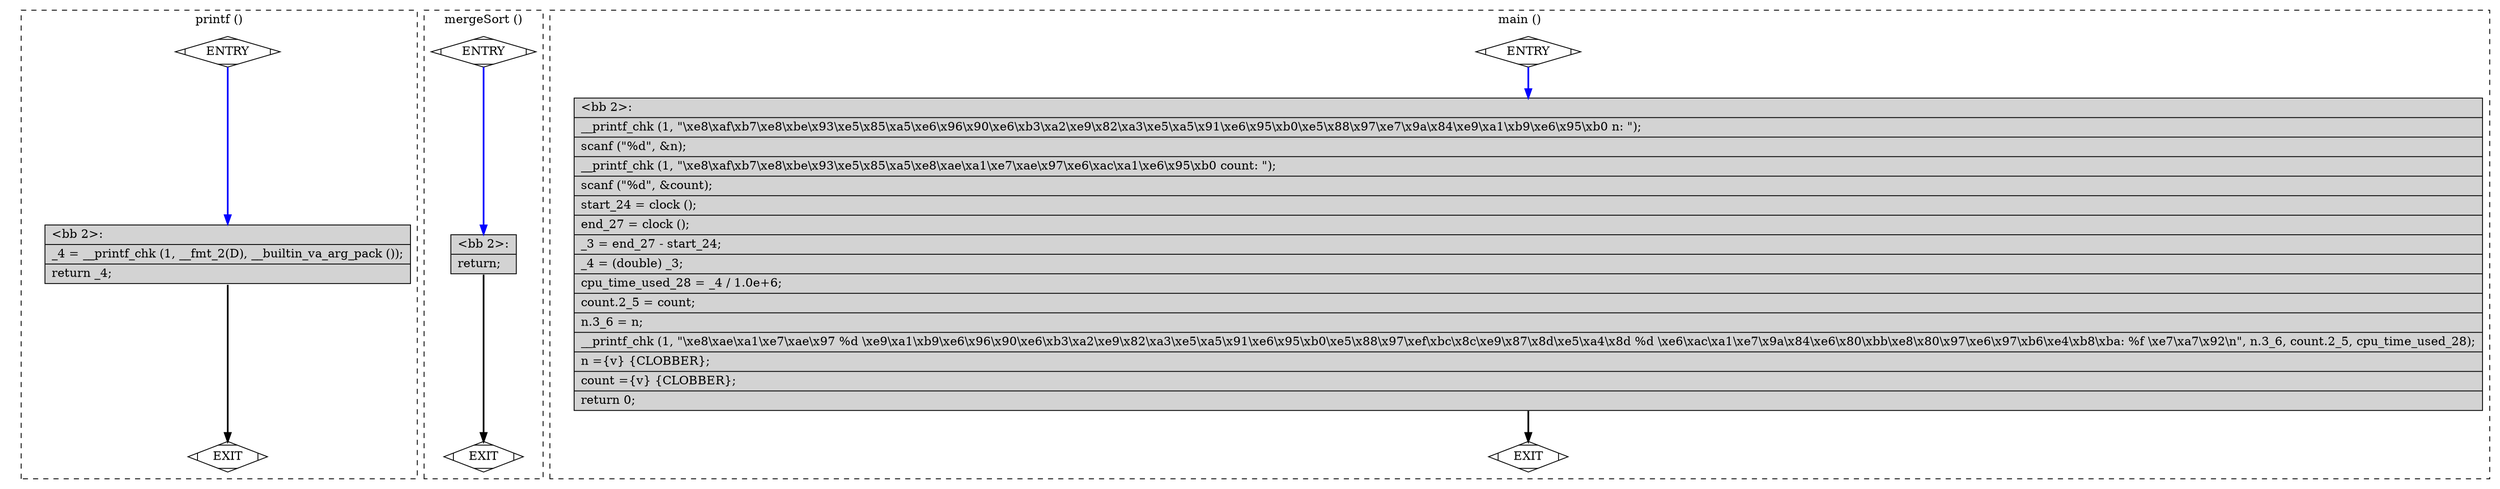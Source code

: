 digraph "main.c.040t.tailr1" {
overlap=false;
subgraph "cluster_printf" {
	style="dashed";
	color="black";
	label="printf ()";
	fn_15_basic_block_0 [shape=Mdiamond,style=filled,fillcolor=white,label="ENTRY"];

	fn_15_basic_block_1 [shape=Mdiamond,style=filled,fillcolor=white,label="EXIT"];

	fn_15_basic_block_2 [shape=record,style=filled,fillcolor=lightgrey,label="{\<bb\ 2\>:\l\
|_4\ =\ __printf_chk\ (1,\ __fmt_2(D),\ __builtin_va_arg_pack\ ());\l\
|return\ _4;\l\
}"];

	fn_15_basic_block_0:s -> fn_15_basic_block_2:n [style="solid,bold",color=blue,weight=100,constraint=true];
	fn_15_basic_block_2:s -> fn_15_basic_block_1:n [style="solid,bold",color=black,weight=10,constraint=true];
	fn_15_basic_block_0:s -> fn_15_basic_block_1:n [style="invis",constraint=true];
}
subgraph "cluster_mergeSort" {
	style="dashed";
	color="black";
	label="mergeSort ()";
	fn_23_basic_block_0 [shape=Mdiamond,style=filled,fillcolor=white,label="ENTRY"];

	fn_23_basic_block_1 [shape=Mdiamond,style=filled,fillcolor=white,label="EXIT"];

	fn_23_basic_block_2 [shape=record,style=filled,fillcolor=lightgrey,label="{\<bb\ 2\>:\l\
|return;\l\
}"];

	fn_23_basic_block_0:s -> fn_23_basic_block_2:n [style="solid,bold",color=blue,weight=100,constraint=true];
	fn_23_basic_block_2:s -> fn_23_basic_block_1:n [style="solid,bold",color=black,weight=10,constraint=true];
	fn_23_basic_block_0:s -> fn_23_basic_block_1:n [style="invis",constraint=true];
}
subgraph "cluster_main" {
	style="dashed";
	color="black";
	label="main ()";
	fn_24_basic_block_0 [shape=Mdiamond,style=filled,fillcolor=white,label="ENTRY"];

	fn_24_basic_block_1 [shape=Mdiamond,style=filled,fillcolor=white,label="EXIT"];

	fn_24_basic_block_2 [shape=record,style=filled,fillcolor=lightgrey,label="{\<bb\ 2\>:\l\
|__printf_chk\ (1,\ \"\\xe8\\xaf\\xb7\\xe8\\xbe\\x93\\xe5\\x85\\xa5\\xe6\\x96\\x90\\xe6\\xb3\\xa2\\xe9\\x82\\xa3\\xe5\\xa5\\x91\\xe6\\x95\\xb0\\xe5\\x88\\x97\\xe7\\x9a\\x84\\xe9\\xa1\\xb9\\xe6\\x95\\xb0\ n:\ \");\l\
|scanf\ (\"%d\",\ &n);\l\
|__printf_chk\ (1,\ \"\\xe8\\xaf\\xb7\\xe8\\xbe\\x93\\xe5\\x85\\xa5\\xe8\\xae\\xa1\\xe7\\xae\\x97\\xe6\\xac\\xa1\\xe6\\x95\\xb0\ count:\ \");\l\
|scanf\ (\"%d\",\ &count);\l\
|start_24\ =\ clock\ ();\l\
|end_27\ =\ clock\ ();\l\
|_3\ =\ end_27\ -\ start_24;\l\
|_4\ =\ (double)\ _3;\l\
|cpu_time_used_28\ =\ _4\ /\ 1.0e+6;\l\
|count.2_5\ =\ count;\l\
|n.3_6\ =\ n;\l\
|__printf_chk\ (1,\ \"\\xe8\\xae\\xa1\\xe7\\xae\\x97\ %d\ \\xe9\\xa1\\xb9\\xe6\\x96\\x90\\xe6\\xb3\\xa2\\xe9\\x82\\xa3\\xe5\\xa5\\x91\\xe6\\x95\\xb0\\xe5\\x88\\x97\\xef\\xbc\\x8c\\xe9\\x87\\x8d\\xe5\\xa4\\x8d\ %d\ \\xe6\\xac\\xa1\\xe7\\x9a\\x84\\xe6\\x80\\xbb\\xe8\\x80\\x97\\xe6\\x97\\xb6\\xe4\\xb8\\xba:\ %f\ \\xe7\\xa7\\x92\\n\",\ n.3_6,\ count.2_5,\ cpu_time_used_28);\l\
|n\ =\{v\}\ \{CLOBBER\};\l\
|count\ =\{v\}\ \{CLOBBER\};\l\
|return\ 0;\l\
}"];

	fn_24_basic_block_0:s -> fn_24_basic_block_2:n [style="solid,bold",color=blue,weight=100,constraint=true];
	fn_24_basic_block_2:s -> fn_24_basic_block_1:n [style="solid,bold",color=black,weight=10,constraint=true];
	fn_24_basic_block_0:s -> fn_24_basic_block_1:n [style="invis",constraint=true];
}
}
